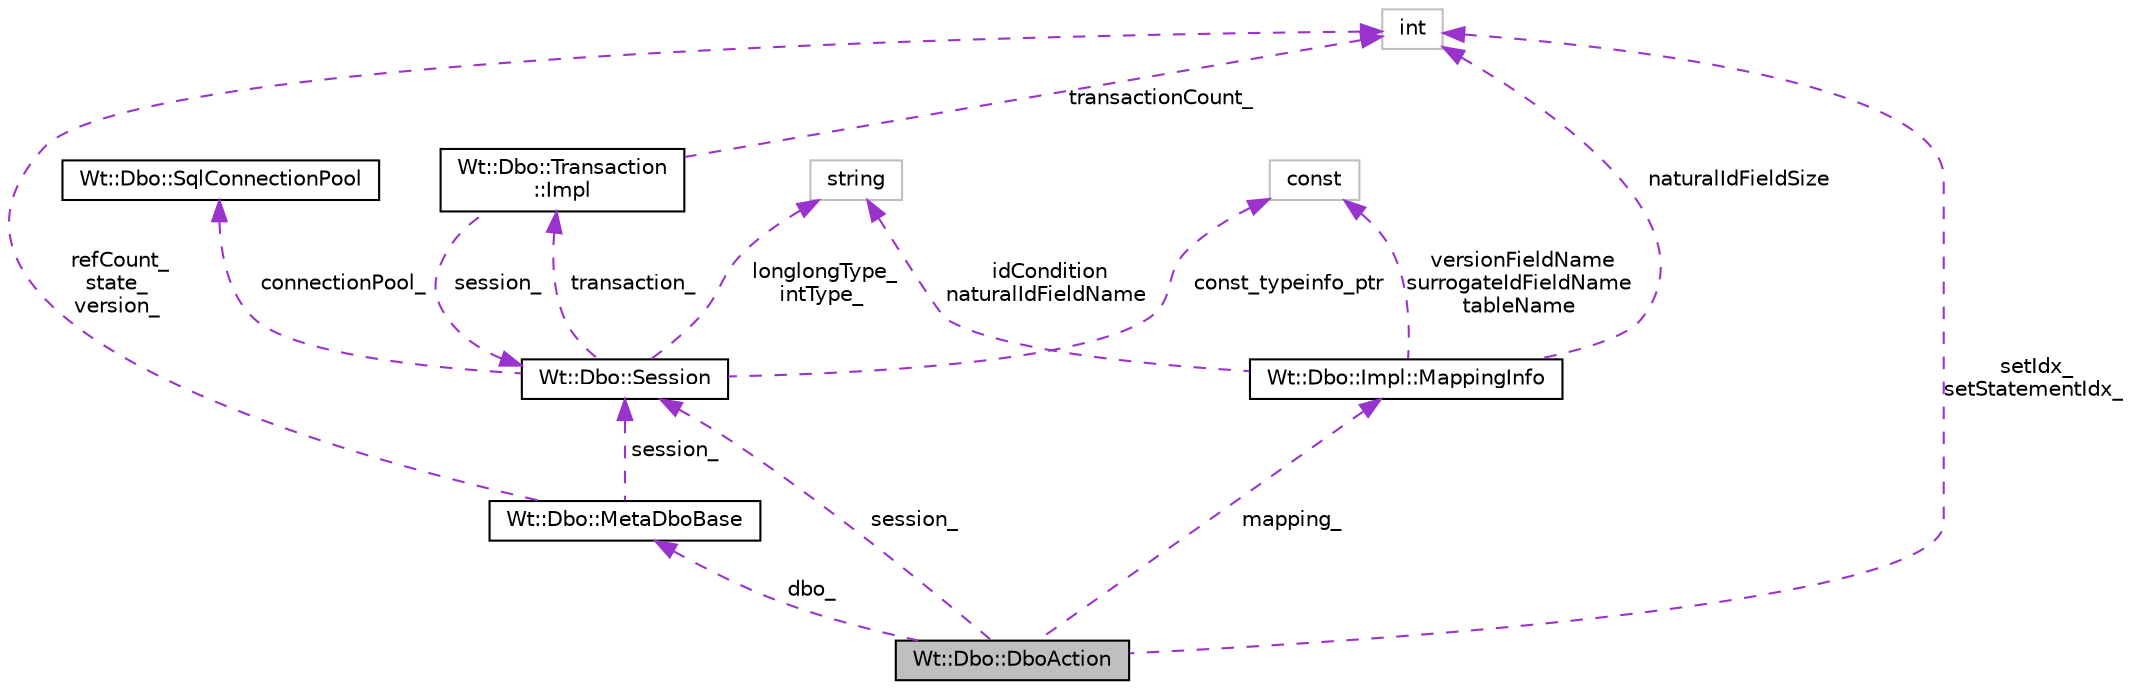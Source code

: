 digraph "Wt::Dbo::DboAction"
{
 // LATEX_PDF_SIZE
  edge [fontname="Helvetica",fontsize="10",labelfontname="Helvetica",labelfontsize="10"];
  node [fontname="Helvetica",fontsize="10",shape=record];
  Node1 [label="Wt::Dbo::DboAction",height=0.2,width=0.4,color="black", fillcolor="grey75", style="filled", fontcolor="black",tooltip=" "];
  Node2 -> Node1 [dir="back",color="darkorchid3",fontsize="10",style="dashed",label=" dbo_" ];
  Node2 [label="Wt::Dbo::MetaDboBase",height=0.2,width=0.4,color="black", fillcolor="white", style="filled",URL="$classWt_1_1Dbo_1_1MetaDboBase.html",tooltip=" "];
  Node3 -> Node2 [dir="back",color="darkorchid3",fontsize="10",style="dashed",label=" refCount_\nstate_\nversion_" ];
  Node3 [label="int",height=0.2,width=0.4,color="grey75", fillcolor="white", style="filled",tooltip=" "];
  Node4 -> Node2 [dir="back",color="darkorchid3",fontsize="10",style="dashed",label=" session_" ];
  Node4 [label="Wt::Dbo::Session",height=0.2,width=0.4,color="black", fillcolor="white", style="filled",URL="$classWt_1_1Dbo_1_1Session.html",tooltip="A database session."];
  Node5 -> Node4 [dir="back",color="darkorchid3",fontsize="10",style="dashed",label=" transaction_" ];
  Node5 [label="Wt::Dbo::Transaction\l::Impl",height=0.2,width=0.4,color="black", fillcolor="white", style="filled",URL="$structWt_1_1Dbo_1_1Transaction_1_1Impl.html",tooltip=" "];
  Node3 -> Node5 [dir="back",color="darkorchid3",fontsize="10",style="dashed",label=" transactionCount_" ];
  Node4 -> Node5 [dir="back",color="darkorchid3",fontsize="10",style="dashed",label=" session_" ];
  Node6 -> Node4 [dir="back",color="darkorchid3",fontsize="10",style="dashed",label=" longlongType_\nintType_" ];
  Node6 [label="string",height=0.2,width=0.4,color="grey75", fillcolor="white", style="filled",tooltip=" "];
  Node7 -> Node4 [dir="back",color="darkorchid3",fontsize="10",style="dashed",label=" const_typeinfo_ptr" ];
  Node7 [label="const",height=0.2,width=0.4,color="grey75", fillcolor="white", style="filled",tooltip=" "];
  Node8 -> Node4 [dir="back",color="darkorchid3",fontsize="10",style="dashed",label=" connectionPool_" ];
  Node8 [label="Wt::Dbo::SqlConnectionPool",height=0.2,width=0.4,color="black", fillcolor="white", style="filled",URL="$classWt_1_1Dbo_1_1SqlConnectionPool.html",tooltip="Abstract base class for a SQL connection pool."];
  Node3 -> Node1 [dir="back",color="darkorchid3",fontsize="10",style="dashed",label=" setIdx_\nsetStatementIdx_" ];
  Node4 -> Node1 [dir="back",color="darkorchid3",fontsize="10",style="dashed",label=" session_" ];
  Node9 -> Node1 [dir="back",color="darkorchid3",fontsize="10",style="dashed",label=" mapping_" ];
  Node9 [label="Wt::Dbo::Impl::MappingInfo",height=0.2,width=0.4,color="black", fillcolor="white", style="filled",URL="$structWt_1_1Dbo_1_1Impl_1_1MappingInfo.html",tooltip=" "];
  Node3 -> Node9 [dir="back",color="darkorchid3",fontsize="10",style="dashed",label=" naturalIdFieldSize" ];
  Node6 -> Node9 [dir="back",color="darkorchid3",fontsize="10",style="dashed",label=" idCondition\nnaturalIdFieldName" ];
  Node7 -> Node9 [dir="back",color="darkorchid3",fontsize="10",style="dashed",label=" versionFieldName\nsurrogateIdFieldName\ntableName" ];
}
